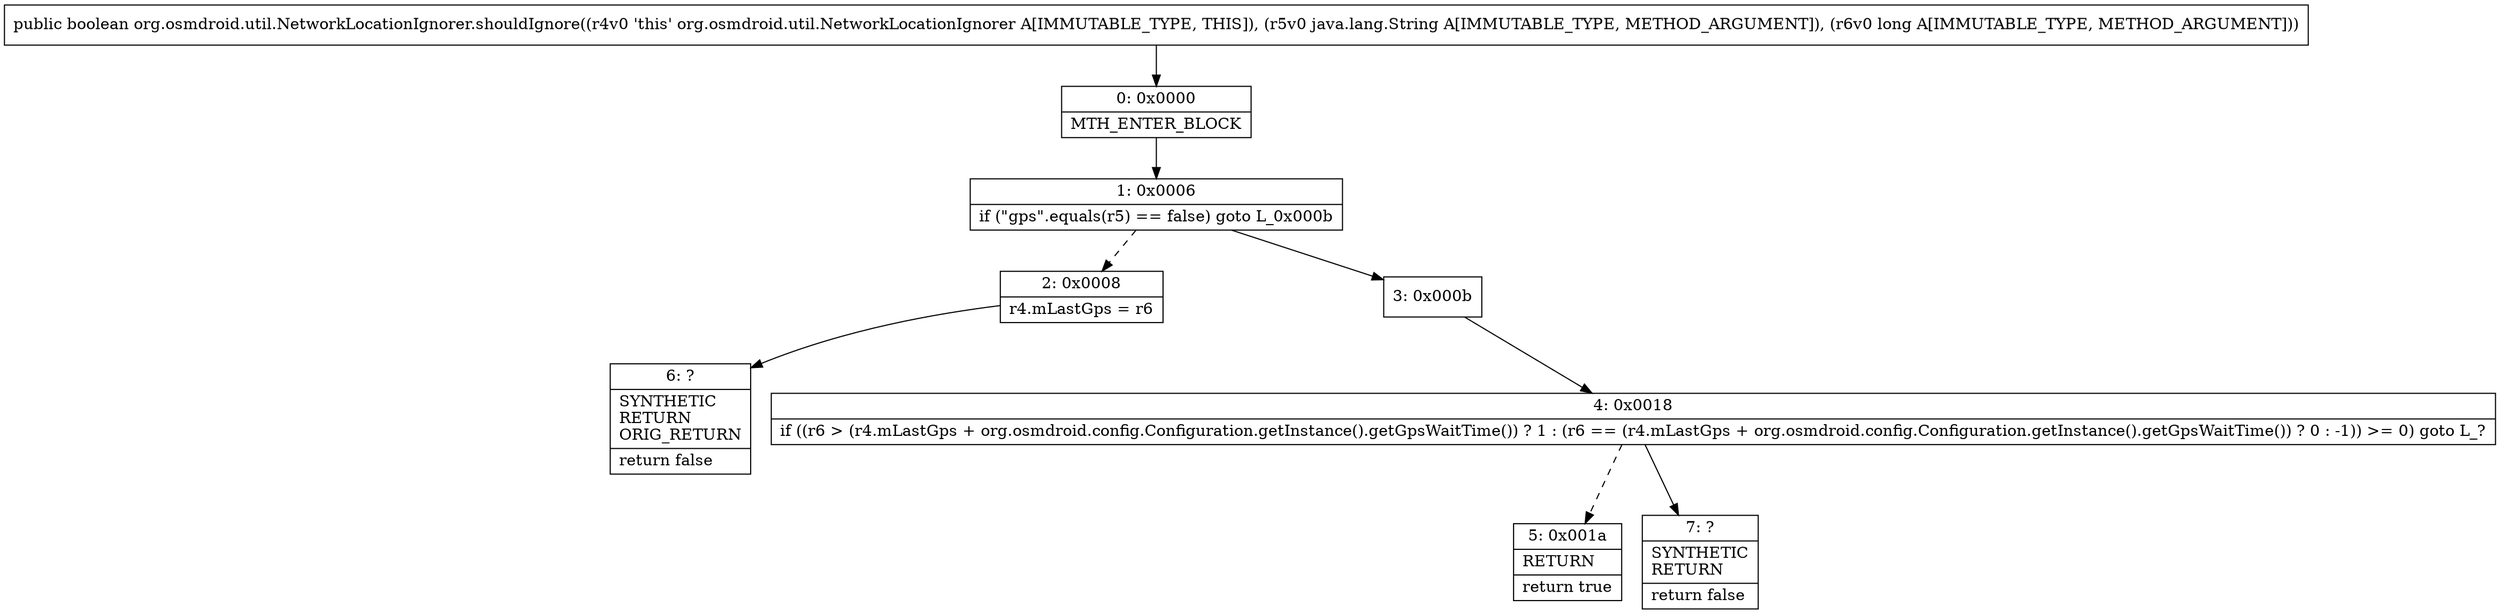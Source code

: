 digraph "CFG fororg.osmdroid.util.NetworkLocationIgnorer.shouldIgnore(Ljava\/lang\/String;J)Z" {
Node_0 [shape=record,label="{0\:\ 0x0000|MTH_ENTER_BLOCK\l}"];
Node_1 [shape=record,label="{1\:\ 0x0006|if (\"gps\".equals(r5) == false) goto L_0x000b\l}"];
Node_2 [shape=record,label="{2\:\ 0x0008|r4.mLastGps = r6\l}"];
Node_3 [shape=record,label="{3\:\ 0x000b}"];
Node_4 [shape=record,label="{4\:\ 0x0018|if ((r6 \> (r4.mLastGps + org.osmdroid.config.Configuration.getInstance().getGpsWaitTime()) ? 1 : (r6 == (r4.mLastGps + org.osmdroid.config.Configuration.getInstance().getGpsWaitTime()) ? 0 : \-1)) \>= 0) goto L_?\l}"];
Node_5 [shape=record,label="{5\:\ 0x001a|RETURN\l|return true\l}"];
Node_6 [shape=record,label="{6\:\ ?|SYNTHETIC\lRETURN\lORIG_RETURN\l|return false\l}"];
Node_7 [shape=record,label="{7\:\ ?|SYNTHETIC\lRETURN\l|return false\l}"];
MethodNode[shape=record,label="{public boolean org.osmdroid.util.NetworkLocationIgnorer.shouldIgnore((r4v0 'this' org.osmdroid.util.NetworkLocationIgnorer A[IMMUTABLE_TYPE, THIS]), (r5v0 java.lang.String A[IMMUTABLE_TYPE, METHOD_ARGUMENT]), (r6v0 long A[IMMUTABLE_TYPE, METHOD_ARGUMENT])) }"];
MethodNode -> Node_0;
Node_0 -> Node_1;
Node_1 -> Node_2[style=dashed];
Node_1 -> Node_3;
Node_2 -> Node_6;
Node_3 -> Node_4;
Node_4 -> Node_5[style=dashed];
Node_4 -> Node_7;
}

